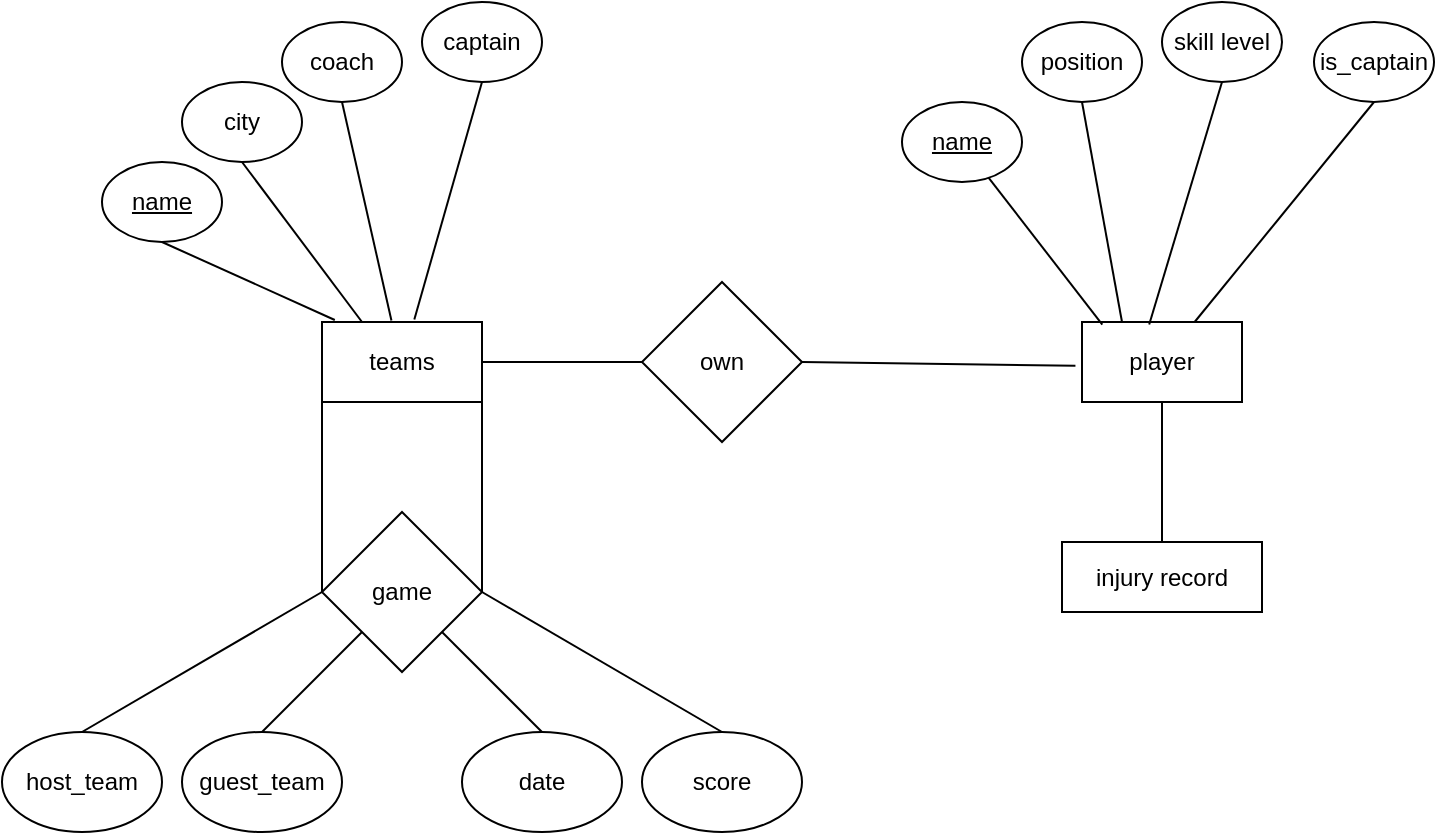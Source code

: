 <mxfile version="21.0.8" type="github">
  <diagram name="第1頁" id="CVr8SQuiVhqW5qeAEJfC">
    <mxGraphModel dx="819" dy="439" grid="1" gridSize="10" guides="1" tooltips="1" connect="1" arrows="1" fold="1" page="1" pageScale="1" pageWidth="827" pageHeight="1169" math="0" shadow="0">
      <root>
        <mxCell id="0" />
        <mxCell id="1" parent="0" />
        <mxCell id="_0a4XT0EOKOSwirypeSh-1" value="teams" style="rounded=0;whiteSpace=wrap;html=1;" vertex="1" parent="1">
          <mxGeometry x="210" y="380" width="80" height="40" as="geometry" />
        </mxCell>
        <mxCell id="_0a4XT0EOKOSwirypeSh-2" value="&lt;u&gt;name&lt;/u&gt;" style="ellipse;whiteSpace=wrap;html=1;" vertex="1" parent="1">
          <mxGeometry x="100" y="300" width="60" height="40" as="geometry" />
        </mxCell>
        <mxCell id="_0a4XT0EOKOSwirypeSh-3" value="" style="endArrow=none;html=1;rounded=0;entryX=0.5;entryY=1;entryDx=0;entryDy=0;exitX=0.08;exitY=-0.025;exitDx=0;exitDy=0;exitPerimeter=0;" edge="1" parent="1" source="_0a4XT0EOKOSwirypeSh-1" target="_0a4XT0EOKOSwirypeSh-2">
          <mxGeometry width="50" height="50" relative="1" as="geometry">
            <mxPoint x="270" y="310" as="sourcePoint" />
            <mxPoint x="320" y="260" as="targetPoint" />
          </mxGeometry>
        </mxCell>
        <mxCell id="_0a4XT0EOKOSwirypeSh-4" value="city" style="ellipse;whiteSpace=wrap;html=1;" vertex="1" parent="1">
          <mxGeometry x="140" y="260" width="60" height="40" as="geometry" />
        </mxCell>
        <mxCell id="_0a4XT0EOKOSwirypeSh-5" value="" style="endArrow=none;html=1;rounded=0;entryX=0.5;entryY=1;entryDx=0;entryDy=0;exitX=0.25;exitY=0;exitDx=0;exitDy=0;" edge="1" parent="1" source="_0a4XT0EOKOSwirypeSh-1" target="_0a4XT0EOKOSwirypeSh-4">
          <mxGeometry width="50" height="50" relative="1" as="geometry">
            <mxPoint x="270" y="310" as="sourcePoint" />
            <mxPoint x="320" y="260" as="targetPoint" />
          </mxGeometry>
        </mxCell>
        <mxCell id="_0a4XT0EOKOSwirypeSh-6" value="coach" style="ellipse;whiteSpace=wrap;html=1;" vertex="1" parent="1">
          <mxGeometry x="190" y="230" width="60" height="40" as="geometry" />
        </mxCell>
        <mxCell id="_0a4XT0EOKOSwirypeSh-7" value="" style="endArrow=none;html=1;rounded=0;entryX=0.5;entryY=1;entryDx=0;entryDy=0;exitX=0.434;exitY=-0.018;exitDx=0;exitDy=0;exitPerimeter=0;" edge="1" parent="1" target="_0a4XT0EOKOSwirypeSh-6" source="_0a4XT0EOKOSwirypeSh-1">
          <mxGeometry width="50" height="50" relative="1" as="geometry">
            <mxPoint x="300" y="360" as="sourcePoint" />
            <mxPoint x="390" y="240" as="targetPoint" />
          </mxGeometry>
        </mxCell>
        <mxCell id="_0a4XT0EOKOSwirypeSh-8" value="captain" style="ellipse;whiteSpace=wrap;html=1;" vertex="1" parent="1">
          <mxGeometry x="260" y="220" width="60" height="40" as="geometry" />
        </mxCell>
        <mxCell id="_0a4XT0EOKOSwirypeSh-9" value="" style="endArrow=none;html=1;rounded=0;entryX=0.5;entryY=1;entryDx=0;entryDy=0;exitX=0.577;exitY=-0.032;exitDx=0;exitDy=0;exitPerimeter=0;" edge="1" parent="1" target="_0a4XT0EOKOSwirypeSh-8" source="_0a4XT0EOKOSwirypeSh-1">
          <mxGeometry width="50" height="50" relative="1" as="geometry">
            <mxPoint x="305" y="369" as="sourcePoint" />
            <mxPoint x="450" y="230" as="targetPoint" />
          </mxGeometry>
        </mxCell>
        <mxCell id="_0a4XT0EOKOSwirypeSh-11" value="" style="endArrow=none;html=1;rounded=0;exitX=1;exitY=0.5;exitDx=0;exitDy=0;" edge="1" parent="1" target="_0a4XT0EOKOSwirypeSh-21" source="_0a4XT0EOKOSwirypeSh-1">
          <mxGeometry width="50" height="50" relative="1" as="geometry">
            <mxPoint x="283.999" y="380" as="sourcePoint" />
            <mxPoint x="390" y="400" as="targetPoint" />
          </mxGeometry>
        </mxCell>
        <mxCell id="_0a4XT0EOKOSwirypeSh-12" value="player" style="rounded=0;whiteSpace=wrap;html=1;" vertex="1" parent="1">
          <mxGeometry x="590" y="380" width="80" height="40" as="geometry" />
        </mxCell>
        <mxCell id="_0a4XT0EOKOSwirypeSh-13" value="&lt;u&gt;name&lt;/u&gt;" style="ellipse;whiteSpace=wrap;html=1;" vertex="1" parent="1">
          <mxGeometry x="500" y="270" width="60" height="40" as="geometry" />
        </mxCell>
        <mxCell id="_0a4XT0EOKOSwirypeSh-14" value="" style="endArrow=none;html=1;rounded=0;entryX=0.721;entryY=0.946;entryDx=0;entryDy=0;exitX=0.127;exitY=0.032;exitDx=0;exitDy=0;exitPerimeter=0;entryPerimeter=0;" edge="1" parent="1" target="_0a4XT0EOKOSwirypeSh-13" source="_0a4XT0EOKOSwirypeSh-12">
          <mxGeometry width="50" height="50" relative="1" as="geometry">
            <mxPoint x="626" y="359" as="sourcePoint" />
            <mxPoint x="540" y="320" as="targetPoint" />
          </mxGeometry>
        </mxCell>
        <mxCell id="_0a4XT0EOKOSwirypeSh-15" value="position" style="ellipse;whiteSpace=wrap;html=1;" vertex="1" parent="1">
          <mxGeometry x="560" y="230" width="60" height="40" as="geometry" />
        </mxCell>
        <mxCell id="_0a4XT0EOKOSwirypeSh-16" value="" style="endArrow=none;html=1;rounded=0;entryX=0.5;entryY=1;entryDx=0;entryDy=0;exitX=0.25;exitY=0;exitDx=0;exitDy=0;" edge="1" parent="1" target="_0a4XT0EOKOSwirypeSh-15" source="_0a4XT0EOKOSwirypeSh-12">
          <mxGeometry width="50" height="50" relative="1" as="geometry">
            <mxPoint x="670" y="380" as="sourcePoint" />
            <mxPoint x="760" y="260" as="targetPoint" />
          </mxGeometry>
        </mxCell>
        <mxCell id="_0a4XT0EOKOSwirypeSh-17" value="skill level" style="ellipse;whiteSpace=wrap;html=1;" vertex="1" parent="1">
          <mxGeometry x="630" y="220" width="60" height="40" as="geometry" />
        </mxCell>
        <mxCell id="_0a4XT0EOKOSwirypeSh-18" value="" style="endArrow=none;html=1;rounded=0;entryX=0.5;entryY=1;entryDx=0;entryDy=0;exitX=0.42;exitY=0.032;exitDx=0;exitDy=0;exitPerimeter=0;" edge="1" parent="1" target="_0a4XT0EOKOSwirypeSh-17" source="_0a4XT0EOKOSwirypeSh-12">
          <mxGeometry width="50" height="50" relative="1" as="geometry">
            <mxPoint x="635" y="380" as="sourcePoint" />
            <mxPoint x="820" y="240" as="targetPoint" />
          </mxGeometry>
        </mxCell>
        <mxCell id="_0a4XT0EOKOSwirypeSh-19" value="is_captain" style="ellipse;whiteSpace=wrap;html=1;" vertex="1" parent="1">
          <mxGeometry x="706" y="230" width="60" height="40" as="geometry" />
        </mxCell>
        <mxCell id="_0a4XT0EOKOSwirypeSh-20" value="" style="endArrow=none;html=1;rounded=0;entryX=0.5;entryY=1;entryDx=0;entryDy=0;" edge="1" parent="1" target="_0a4XT0EOKOSwirypeSh-19" source="_0a4XT0EOKOSwirypeSh-12">
          <mxGeometry width="50" height="50" relative="1" as="geometry">
            <mxPoint x="700" y="371" as="sourcePoint" />
            <mxPoint x="896" y="230" as="targetPoint" />
          </mxGeometry>
        </mxCell>
        <mxCell id="_0a4XT0EOKOSwirypeSh-21" value="own" style="rhombus;whiteSpace=wrap;html=1;" vertex="1" parent="1">
          <mxGeometry x="370" y="360" width="80" height="80" as="geometry" />
        </mxCell>
        <mxCell id="_0a4XT0EOKOSwirypeSh-23" value="" style="endArrow=none;html=1;rounded=0;entryX=-0.041;entryY=0.546;entryDx=0;entryDy=0;entryPerimeter=0;exitX=1;exitY=0.5;exitDx=0;exitDy=0;" edge="1" parent="1" source="_0a4XT0EOKOSwirypeSh-21" target="_0a4XT0EOKOSwirypeSh-12">
          <mxGeometry width="50" height="50" relative="1" as="geometry">
            <mxPoint x="400" y="420" as="sourcePoint" />
            <mxPoint x="450" y="370" as="targetPoint" />
          </mxGeometry>
        </mxCell>
        <mxCell id="_0a4XT0EOKOSwirypeSh-26" value="host_team" style="ellipse;whiteSpace=wrap;html=1;" vertex="1" parent="1">
          <mxGeometry x="50" y="585" width="80" height="50" as="geometry" />
        </mxCell>
        <mxCell id="_0a4XT0EOKOSwirypeSh-27" value="" style="endArrow=none;html=1;rounded=0;entryX=0;entryY=0.5;entryDx=0;entryDy=0;exitX=0;exitY=1;exitDx=0;exitDy=0;" edge="1" parent="1" source="_0a4XT0EOKOSwirypeSh-1" target="_0a4XT0EOKOSwirypeSh-35">
          <mxGeometry width="50" height="50" relative="1" as="geometry">
            <mxPoint x="400" y="540" as="sourcePoint" />
            <mxPoint x="450" y="490" as="targetPoint" />
          </mxGeometry>
        </mxCell>
        <mxCell id="_0a4XT0EOKOSwirypeSh-28" value="guest_team" style="ellipse;whiteSpace=wrap;html=1;" vertex="1" parent="1">
          <mxGeometry x="140" y="585" width="80" height="50" as="geometry" />
        </mxCell>
        <mxCell id="_0a4XT0EOKOSwirypeSh-29" value="" style="endArrow=none;html=1;rounded=0;entryX=1;entryY=1;entryDx=0;entryDy=0;exitX=1;exitY=0.5;exitDx=0;exitDy=0;" edge="1" parent="1" target="_0a4XT0EOKOSwirypeSh-1" source="_0a4XT0EOKOSwirypeSh-35">
          <mxGeometry width="50" height="50" relative="1" as="geometry">
            <mxPoint x="456" y="559" as="sourcePoint" />
            <mxPoint x="540" y="461" as="targetPoint" />
          </mxGeometry>
        </mxCell>
        <mxCell id="_0a4XT0EOKOSwirypeSh-30" value="date" style="ellipse;whiteSpace=wrap;html=1;" vertex="1" parent="1">
          <mxGeometry x="280" y="585" width="80" height="50" as="geometry" />
        </mxCell>
        <mxCell id="_0a4XT0EOKOSwirypeSh-31" value="" style="endArrow=none;html=1;rounded=0;entryX=1;entryY=1;entryDx=0;entryDy=0;exitX=0.5;exitY=0;exitDx=0;exitDy=0;" edge="1" parent="1" target="_0a4XT0EOKOSwirypeSh-35" source="_0a4XT0EOKOSwirypeSh-30">
          <mxGeometry width="50" height="50" relative="1" as="geometry">
            <mxPoint x="536" y="568" as="sourcePoint" />
            <mxPoint x="620" y="470" as="targetPoint" />
          </mxGeometry>
        </mxCell>
        <mxCell id="_0a4XT0EOKOSwirypeSh-32" value="score" style="ellipse;whiteSpace=wrap;html=1;" vertex="1" parent="1">
          <mxGeometry x="370" y="585" width="80" height="50" as="geometry" />
        </mxCell>
        <mxCell id="_0a4XT0EOKOSwirypeSh-33" value="" style="endArrow=none;html=1;rounded=0;entryX=0.5;entryY=0;entryDx=0;entryDy=0;exitX=1;exitY=0.5;exitDx=0;exitDy=0;" edge="1" parent="1" target="_0a4XT0EOKOSwirypeSh-32" source="_0a4XT0EOKOSwirypeSh-35">
          <mxGeometry width="50" height="50" relative="1" as="geometry">
            <mxPoint x="636" y="598" as="sourcePoint" />
            <mxPoint x="720" y="500" as="targetPoint" />
          </mxGeometry>
        </mxCell>
        <mxCell id="_0a4XT0EOKOSwirypeSh-35" value="game" style="rhombus;whiteSpace=wrap;html=1;" vertex="1" parent="1">
          <mxGeometry x="210" y="475" width="80" height="80" as="geometry" />
        </mxCell>
        <mxCell id="_0a4XT0EOKOSwirypeSh-36" value="" style="endArrow=none;html=1;rounded=0;entryX=0;entryY=1;entryDx=0;entryDy=0;exitX=0.5;exitY=0;exitDx=0;exitDy=0;" edge="1" parent="1" source="_0a4XT0EOKOSwirypeSh-28" target="_0a4XT0EOKOSwirypeSh-35">
          <mxGeometry width="50" height="50" relative="1" as="geometry">
            <mxPoint x="240" y="580" as="sourcePoint" />
            <mxPoint x="450" y="430" as="targetPoint" />
          </mxGeometry>
        </mxCell>
        <mxCell id="_0a4XT0EOKOSwirypeSh-38" value="" style="endArrow=none;html=1;rounded=0;entryX=0;entryY=0.5;entryDx=0;entryDy=0;exitX=0.5;exitY=0;exitDx=0;exitDy=0;" edge="1" parent="1" source="_0a4XT0EOKOSwirypeSh-26" target="_0a4XT0EOKOSwirypeSh-35">
          <mxGeometry width="50" height="50" relative="1" as="geometry">
            <mxPoint x="400" y="480" as="sourcePoint" />
            <mxPoint x="450" y="430" as="targetPoint" />
          </mxGeometry>
        </mxCell>
        <mxCell id="_0a4XT0EOKOSwirypeSh-39" value="" style="endArrow=none;html=1;rounded=0;entryX=0.5;entryY=1;entryDx=0;entryDy=0;exitX=0.5;exitY=0;exitDx=0;exitDy=0;" edge="1" parent="1" source="_0a4XT0EOKOSwirypeSh-41" target="_0a4XT0EOKOSwirypeSh-12">
          <mxGeometry width="50" height="50" relative="1" as="geometry">
            <mxPoint x="630" y="490" as="sourcePoint" />
            <mxPoint x="450" y="370" as="targetPoint" />
          </mxGeometry>
        </mxCell>
        <mxCell id="_0a4XT0EOKOSwirypeSh-41" value="injury record" style="rounded=0;whiteSpace=wrap;html=1;" vertex="1" parent="1">
          <mxGeometry x="580" y="490" width="100" height="35" as="geometry" />
        </mxCell>
      </root>
    </mxGraphModel>
  </diagram>
</mxfile>
